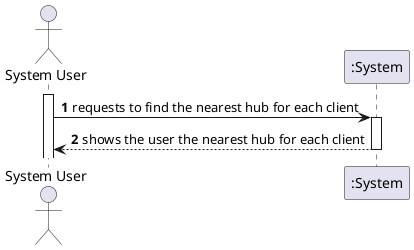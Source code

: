 @startuml
'https://plantuml.com/sequence-diagram

autonumber

actor "System User" as user

activate user

user -> ":System" : requests to find the nearest hub for each client
activate ":System"
":System" --> user : shows the user the nearest hub for each client
deactivate ":System"

@enduml